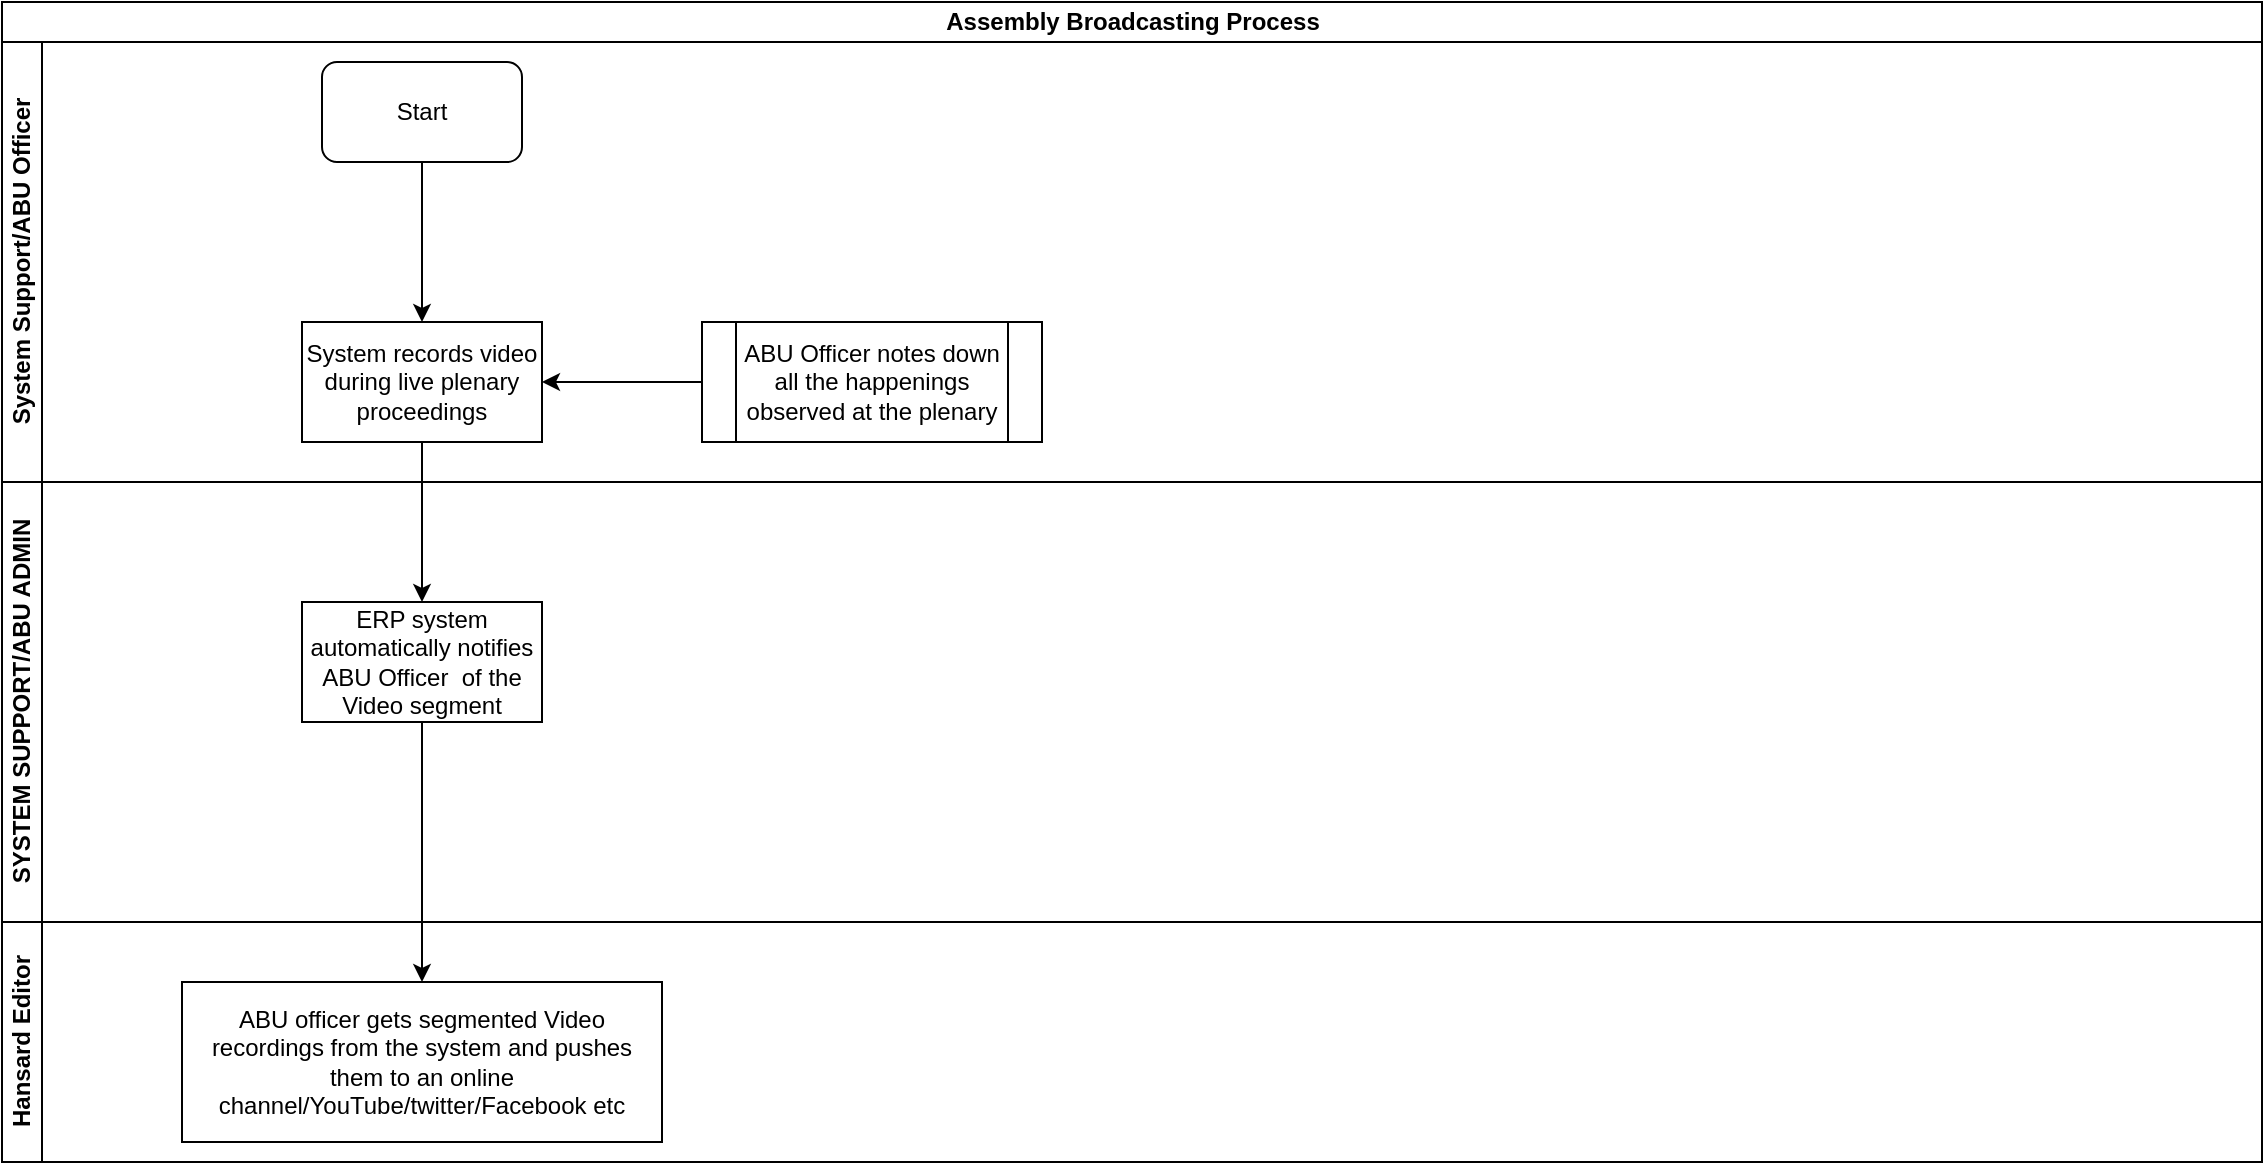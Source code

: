 <mxfile version="13.7.7" type="github">
  <diagram id="OxUzGTRTwcbvjHJ4G2xj" name="Page-1">
    <mxGraphModel dx="910" dy="487" grid="1" gridSize="10" guides="1" tooltips="1" connect="1" arrows="1" fold="1" page="1" pageScale="1" pageWidth="1169" pageHeight="827" math="0" shadow="0">
      <root>
        <mxCell id="0" />
        <mxCell id="1" parent="0" />
        <mxCell id="N_4OvYnGCnd65pXJyl-2-1" value="Assembly Broadcasting Process" style="swimlane;html=1;childLayout=stackLayout;resizeParent=1;resizeParentMax=0;horizontal=1;startSize=20;horizontalStack=0;" vertex="1" parent="1">
          <mxGeometry x="20" y="20" width="1130" height="580" as="geometry" />
        </mxCell>
        <mxCell id="N_4OvYnGCnd65pXJyl-2-2" value="System Support/ABU Officer" style="swimlane;html=1;startSize=20;horizontal=0;" vertex="1" parent="N_4OvYnGCnd65pXJyl-2-1">
          <mxGeometry y="20" width="1130" height="220" as="geometry" />
        </mxCell>
        <mxCell id="N_4OvYnGCnd65pXJyl-2-5" value="Start" style="rounded=1;whiteSpace=wrap;html=1;" vertex="1" parent="N_4OvYnGCnd65pXJyl-2-2">
          <mxGeometry x="160" y="10" width="100" height="50" as="geometry" />
        </mxCell>
        <mxCell id="N_4OvYnGCnd65pXJyl-2-8" value="System records video during live plenary proceedings" style="rounded=0;whiteSpace=wrap;html=1;" vertex="1" parent="N_4OvYnGCnd65pXJyl-2-2">
          <mxGeometry x="150" y="140" width="120" height="60" as="geometry" />
        </mxCell>
        <mxCell id="N_4OvYnGCnd65pXJyl-2-7" value="" style="edgeStyle=orthogonalEdgeStyle;rounded=0;orthogonalLoop=1;jettySize=auto;html=1;entryX=0.5;entryY=0;entryDx=0;entryDy=0;" edge="1" parent="N_4OvYnGCnd65pXJyl-2-2" source="N_4OvYnGCnd65pXJyl-2-5" target="N_4OvYnGCnd65pXJyl-2-8">
          <mxGeometry relative="1" as="geometry">
            <mxPoint x="210" y="125" as="targetPoint" />
          </mxGeometry>
        </mxCell>
        <mxCell id="N_4OvYnGCnd65pXJyl-2-11" value="" style="edgeStyle=orthogonalEdgeStyle;rounded=0;orthogonalLoop=1;jettySize=auto;html=1;entryX=1;entryY=0.5;entryDx=0;entryDy=0;" edge="1" parent="N_4OvYnGCnd65pXJyl-2-2" source="N_4OvYnGCnd65pXJyl-2-9" target="N_4OvYnGCnd65pXJyl-2-8">
          <mxGeometry relative="1" as="geometry">
            <mxPoint x="330" y="170" as="targetPoint" />
          </mxGeometry>
        </mxCell>
        <mxCell id="N_4OvYnGCnd65pXJyl-2-9" value="ABU Officer notes down all the happenings observed at the plenary" style="shape=process;whiteSpace=wrap;html=1;backgroundOutline=1;" vertex="1" parent="N_4OvYnGCnd65pXJyl-2-2">
          <mxGeometry x="350" y="140" width="170" height="60" as="geometry" />
        </mxCell>
        <mxCell id="N_4OvYnGCnd65pXJyl-2-3" value="SYSTEM SUPPORT/ABU ADMIN" style="swimlane;html=1;startSize=20;horizontal=0;" vertex="1" parent="N_4OvYnGCnd65pXJyl-2-1">
          <mxGeometry y="240" width="1130" height="220" as="geometry" />
        </mxCell>
        <mxCell id="N_4OvYnGCnd65pXJyl-2-12" value="ERP system automatically notifies ABU Officer&amp;nbsp; of the Video segment" style="whiteSpace=wrap;html=1;rounded=0;" vertex="1" parent="N_4OvYnGCnd65pXJyl-2-3">
          <mxGeometry x="150" y="60" width="120" height="60" as="geometry" />
        </mxCell>
        <mxCell id="N_4OvYnGCnd65pXJyl-2-4" value="Hansard Editor" style="swimlane;html=1;startSize=20;horizontal=0;" vertex="1" parent="N_4OvYnGCnd65pXJyl-2-1">
          <mxGeometry y="460" width="1130" height="120" as="geometry" />
        </mxCell>
        <mxCell id="N_4OvYnGCnd65pXJyl-2-14" value="ABU officer gets segmented Video recordings from the system and pushes them to an online channel/YouTube/twitter/Facebook etc" style="whiteSpace=wrap;html=1;rounded=0;" vertex="1" parent="N_4OvYnGCnd65pXJyl-2-4">
          <mxGeometry x="90" y="30" width="240" height="80" as="geometry" />
        </mxCell>
        <mxCell id="N_4OvYnGCnd65pXJyl-2-13" value="" style="edgeStyle=orthogonalEdgeStyle;rounded=0;orthogonalLoop=1;jettySize=auto;html=1;" edge="1" parent="N_4OvYnGCnd65pXJyl-2-1" source="N_4OvYnGCnd65pXJyl-2-8" target="N_4OvYnGCnd65pXJyl-2-12">
          <mxGeometry relative="1" as="geometry" />
        </mxCell>
        <mxCell id="N_4OvYnGCnd65pXJyl-2-15" value="" style="edgeStyle=orthogonalEdgeStyle;rounded=0;orthogonalLoop=1;jettySize=auto;html=1;" edge="1" parent="N_4OvYnGCnd65pXJyl-2-1" source="N_4OvYnGCnd65pXJyl-2-12" target="N_4OvYnGCnd65pXJyl-2-14">
          <mxGeometry relative="1" as="geometry" />
        </mxCell>
      </root>
    </mxGraphModel>
  </diagram>
</mxfile>
